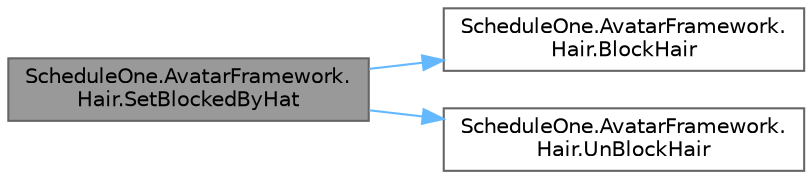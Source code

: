 digraph "ScheduleOne.AvatarFramework.Hair.SetBlockedByHat"
{
 // LATEX_PDF_SIZE
  bgcolor="transparent";
  edge [fontname=Helvetica,fontsize=10,labelfontname=Helvetica,labelfontsize=10];
  node [fontname=Helvetica,fontsize=10,shape=box,height=0.2,width=0.4];
  rankdir="LR";
  Node1 [id="Node000001",label="ScheduleOne.AvatarFramework.\lHair.SetBlockedByHat",height=0.2,width=0.4,color="gray40", fillcolor="grey60", style="filled", fontcolor="black",tooltip=" "];
  Node1 -> Node2 [id="edge1_Node000001_Node000002",color="steelblue1",style="solid",tooltip=" "];
  Node2 [id="Node000002",label="ScheduleOne.AvatarFramework.\lHair.BlockHair",height=0.2,width=0.4,color="grey40", fillcolor="white", style="filled",URL="$class_schedule_one_1_1_avatar_framework_1_1_hair.html#a10693268c2e8624c58ddaac962f74970",tooltip=" "];
  Node1 -> Node3 [id="edge2_Node000001_Node000003",color="steelblue1",style="solid",tooltip=" "];
  Node3 [id="Node000003",label="ScheduleOne.AvatarFramework.\lHair.UnBlockHair",height=0.2,width=0.4,color="grey40", fillcolor="white", style="filled",URL="$class_schedule_one_1_1_avatar_framework_1_1_hair.html#af59856cba9b63daa51d0059b078dff3f",tooltip=" "];
}
